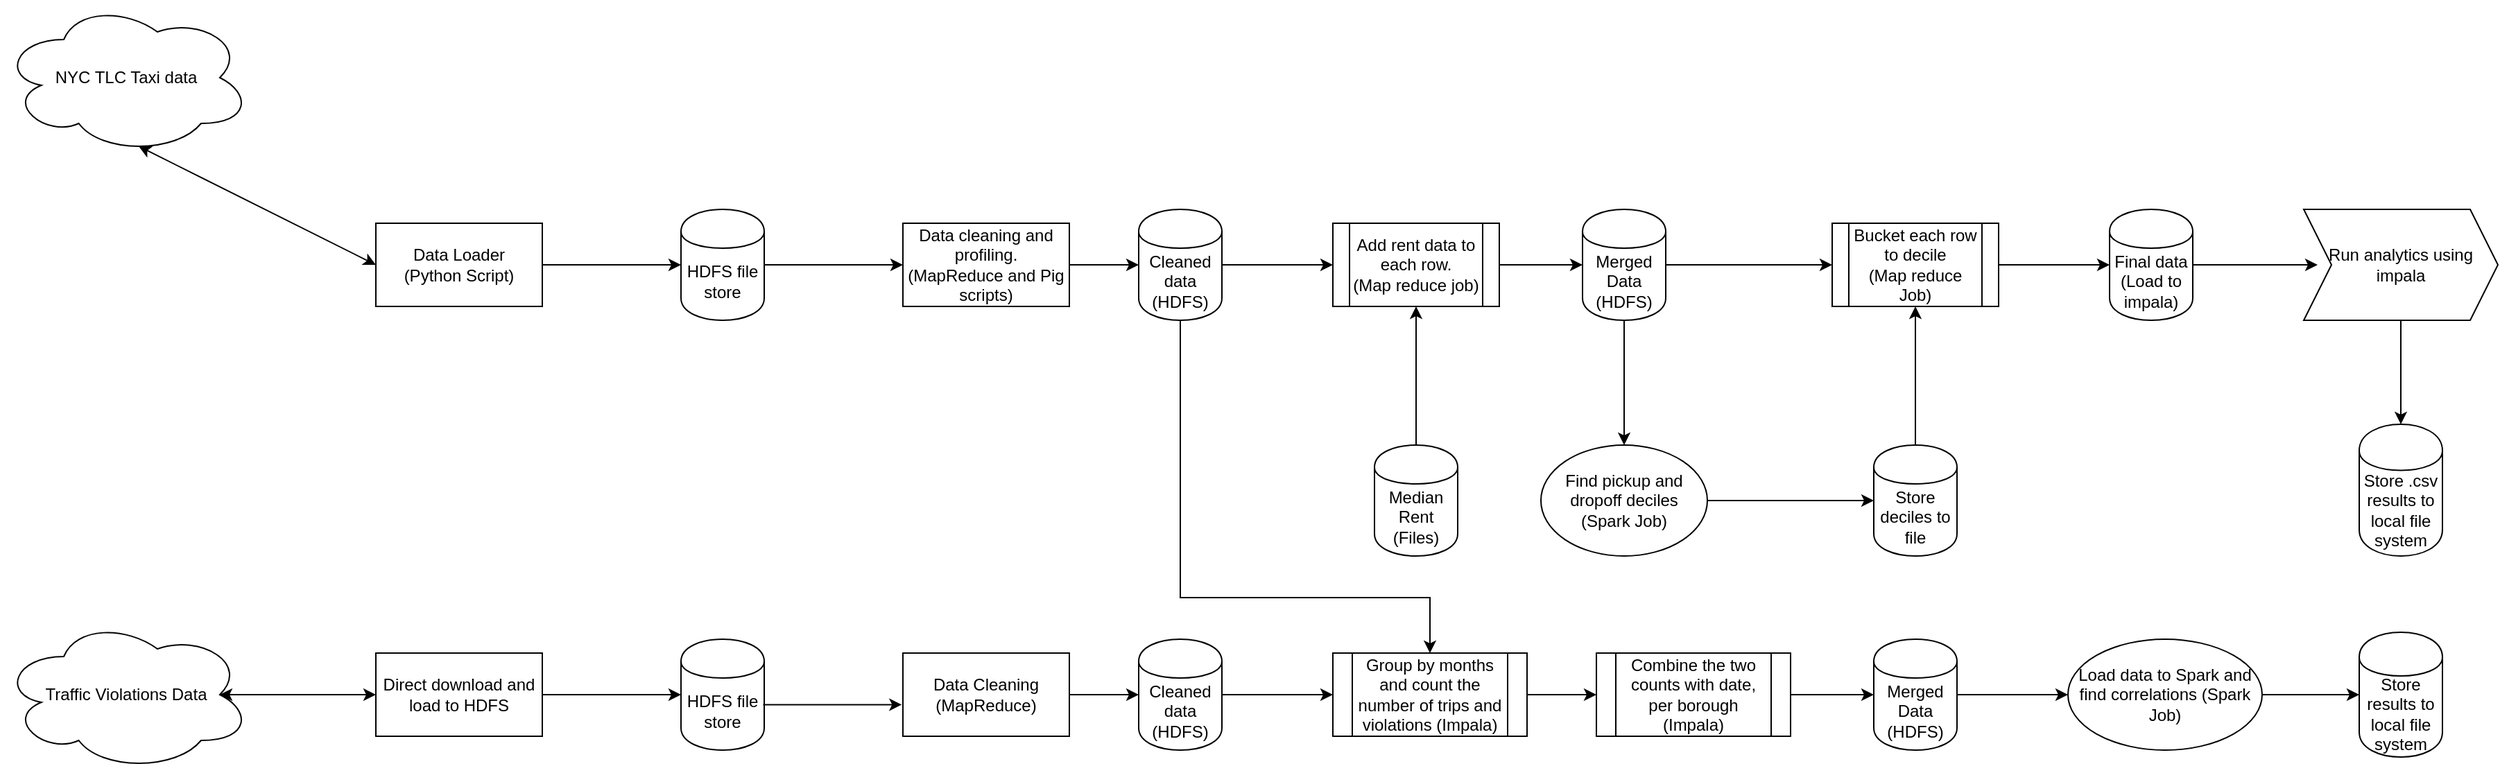 <mxfile version="12.3.8" type="device" pages="1"><diagram id="qi_vWtlru2D4uMxHamwi" name="Page-1"><mxGraphModel dx="1038" dy="568" grid="1" gridSize="10" guides="1" tooltips="1" connect="1" arrows="1" fold="1" page="1" pageScale="1" pageWidth="850" pageHeight="1100" math="0" shadow="0"><root><mxCell id="0"/><mxCell id="1" parent="0"/><mxCell id="cE6YIPOW80vuLfWflALk-1" value="NYC TLC Taxi data" style="ellipse;shape=cloud;whiteSpace=wrap;html=1;" parent="1" vertex="1"><mxGeometry x="20" y="20" width="180" height="110" as="geometry"/></mxCell><mxCell id="cE6YIPOW80vuLfWflALk-2" value="&lt;div&gt;Data Loader&lt;/div&gt;&lt;div&gt;(Python Script)&lt;br&gt;&lt;/div&gt;" style="rounded=0;whiteSpace=wrap;html=1;" parent="1" vertex="1"><mxGeometry x="290" y="180" width="120" height="60" as="geometry"/></mxCell><mxCell id="cE6YIPOW80vuLfWflALk-3" value="" style="endArrow=classic;startArrow=classic;html=1;entryX=0.55;entryY=0.95;entryDx=0;entryDy=0;entryPerimeter=0;exitX=0;exitY=0.5;exitDx=0;exitDy=0;" parent="1" source="cE6YIPOW80vuLfWflALk-2" target="cE6YIPOW80vuLfWflALk-1" edge="1"><mxGeometry width="50" height="50" relative="1" as="geometry"><mxPoint x="20" y="310" as="sourcePoint"/><mxPoint x="70" y="260" as="targetPoint"/></mxGeometry></mxCell><mxCell id="cE6YIPOW80vuLfWflALk-4" value="HDFS file store" style="shape=cylinder;whiteSpace=wrap;html=1;boundedLbl=1;backgroundOutline=1;" parent="1" vertex="1"><mxGeometry x="510" y="170" width="60" height="80" as="geometry"/></mxCell><mxCell id="cE6YIPOW80vuLfWflALk-5" value="" style="endArrow=classic;html=1;entryX=0;entryY=0.5;entryDx=0;entryDy=0;exitX=1;exitY=0.5;exitDx=0;exitDy=0;" parent="1" source="cE6YIPOW80vuLfWflALk-2" target="cE6YIPOW80vuLfWflALk-4" edge="1"><mxGeometry width="50" height="50" relative="1" as="geometry"><mxPoint x="20" y="320" as="sourcePoint"/><mxPoint x="70" y="270" as="targetPoint"/></mxGeometry></mxCell><mxCell id="cE6YIPOW80vuLfWflALk-8" value="&lt;div&gt;Data cleaning and profiling.&lt;/div&gt;&lt;div&gt;(MapReduce and Pig scripts)&lt;br&gt;&lt;/div&gt;" style="rounded=0;whiteSpace=wrap;html=1;" parent="1" vertex="1"><mxGeometry x="670" y="180" width="120" height="60" as="geometry"/></mxCell><mxCell id="cE6YIPOW80vuLfWflALk-9" value="" style="endArrow=classic;html=1;entryX=0;entryY=0.5;entryDx=0;entryDy=0;exitX=1;exitY=0.5;exitDx=0;exitDy=0;" parent="1" source="cE6YIPOW80vuLfWflALk-4" target="cE6YIPOW80vuLfWflALk-8" edge="1"><mxGeometry width="50" height="50" relative="1" as="geometry"><mxPoint x="20" y="460" as="sourcePoint"/><mxPoint x="70" y="410" as="targetPoint"/></mxGeometry></mxCell><mxCell id="48wcuVUKU8tpHKZtPr_P-12" style="edgeStyle=orthogonalEdgeStyle;rounded=0;orthogonalLoop=1;jettySize=auto;html=1;exitX=0.5;exitY=1;exitDx=0;exitDy=0;entryX=0.5;entryY=0;entryDx=0;entryDy=0;" edge="1" parent="1" source="cE6YIPOW80vuLfWflALk-10" target="48wcuVUKU8tpHKZtPr_P-10"><mxGeometry relative="1" as="geometry"><mxPoint x="980" y="500" as="targetPoint"/><Array as="points"><mxPoint x="870" y="450"/><mxPoint x="1050" y="450"/></Array></mxGeometry></mxCell><mxCell id="cE6YIPOW80vuLfWflALk-10" value="&lt;div&gt;Cleaned data&lt;/div&gt;&lt;div&gt;(HDFS)&lt;br&gt;&lt;/div&gt;" style="shape=cylinder;whiteSpace=wrap;html=1;boundedLbl=1;backgroundOutline=1;" parent="1" vertex="1"><mxGeometry x="840" y="170" width="60" height="80" as="geometry"/></mxCell><mxCell id="cE6YIPOW80vuLfWflALk-11" value="" style="endArrow=classic;html=1;entryX=0;entryY=0.5;entryDx=0;entryDy=0;exitX=1;exitY=0.5;exitDx=0;exitDy=0;" parent="1" source="cE6YIPOW80vuLfWflALk-8" target="cE6YIPOW80vuLfWflALk-10" edge="1"><mxGeometry width="50" height="50" relative="1" as="geometry"><mxPoint x="320" y="460" as="sourcePoint"/><mxPoint x="370" y="410" as="targetPoint"/></mxGeometry></mxCell><mxCell id="cE6YIPOW80vuLfWflALk-12" value="&lt;div&gt;Median Rent&lt;/div&gt;&lt;div&gt;(Files)&lt;br&gt;&lt;/div&gt;" style="shape=cylinder;whiteSpace=wrap;html=1;boundedLbl=1;backgroundOutline=1;" parent="1" vertex="1"><mxGeometry x="1010" y="340" width="60" height="80" as="geometry"/></mxCell><mxCell id="cE6YIPOW80vuLfWflALk-13" value="&lt;div&gt;Add rent data to each row.&lt;/div&gt;&lt;div&gt;(Map reduce job)&lt;br&gt;&lt;/div&gt;" style="shape=process;whiteSpace=wrap;html=1;backgroundOutline=1;" parent="1" vertex="1"><mxGeometry x="980" y="180" width="120" height="60" as="geometry"/></mxCell><mxCell id="cE6YIPOW80vuLfWflALk-14" value="" style="endArrow=classic;html=1;entryX=0;entryY=0.5;entryDx=0;entryDy=0;exitX=1;exitY=0.5;exitDx=0;exitDy=0;" parent="1" source="cE6YIPOW80vuLfWflALk-10" target="cE6YIPOW80vuLfWflALk-13" edge="1"><mxGeometry width="50" height="50" relative="1" as="geometry"><mxPoint x="390" y="490" as="sourcePoint"/><mxPoint x="440" y="440" as="targetPoint"/></mxGeometry></mxCell><mxCell id="cE6YIPOW80vuLfWflALk-15" value="" style="endArrow=classic;html=1;entryX=0.5;entryY=1;entryDx=0;entryDy=0;" parent="1" source="cE6YIPOW80vuLfWflALk-12" target="cE6YIPOW80vuLfWflALk-13" edge="1"><mxGeometry width="50" height="50" relative="1" as="geometry"><mxPoint x="390" y="490" as="sourcePoint"/><mxPoint x="440" y="440" as="targetPoint"/></mxGeometry></mxCell><mxCell id="cE6YIPOW80vuLfWflALk-16" value="" style="endArrow=classic;html=1;exitX=1;exitY=0.5;exitDx=0;exitDy=0;" parent="1" source="cE6YIPOW80vuLfWflALk-13" target="cE6YIPOW80vuLfWflALk-17" edge="1"><mxGeometry width="50" height="50" relative="1" as="geometry"><mxPoint x="590" y="490" as="sourcePoint"/><mxPoint x="1190" y="210" as="targetPoint"/></mxGeometry></mxCell><mxCell id="cE6YIPOW80vuLfWflALk-17" value="&lt;div&gt;Merged Data&lt;/div&gt;&lt;div&gt;(HDFS)&lt;br&gt;&lt;/div&gt;" style="shape=cylinder;whiteSpace=wrap;html=1;boundedLbl=1;backgroundOutline=1;" parent="1" vertex="1"><mxGeometry x="1160" y="170" width="60" height="80" as="geometry"/></mxCell><mxCell id="cE6YIPOW80vuLfWflALk-19" value="" style="endArrow=classic;html=1;exitX=0.5;exitY=1;exitDx=0;exitDy=0;" parent="1" source="cE6YIPOW80vuLfWflALk-17" target="cE6YIPOW80vuLfWflALk-20" edge="1"><mxGeometry width="50" height="50" relative="1" as="geometry"><mxPoint x="630" y="490" as="sourcePoint"/><mxPoint x="1190" y="330" as="targetPoint"/></mxGeometry></mxCell><mxCell id="cE6YIPOW80vuLfWflALk-20" value="&lt;div&gt;Find pickup and dropoff deciles&lt;/div&gt;&lt;div&gt;(Spark Job)&lt;br&gt;&lt;/div&gt;" style="ellipse;whiteSpace=wrap;html=1;" parent="1" vertex="1"><mxGeometry x="1130" y="340" width="120" height="80" as="geometry"/></mxCell><mxCell id="cE6YIPOW80vuLfWflALk-21" value="" style="endArrow=classic;html=1;exitX=1;exitY=0.5;exitDx=0;exitDy=0;" parent="1" source="cE6YIPOW80vuLfWflALk-20" target="cE6YIPOW80vuLfWflALk-22" edge="1"><mxGeometry width="50" height="50" relative="1" as="geometry"><mxPoint x="630" y="490" as="sourcePoint"/><mxPoint x="1350" y="380" as="targetPoint"/></mxGeometry></mxCell><mxCell id="cE6YIPOW80vuLfWflALk-22" value="Store deciles to file" style="shape=cylinder;whiteSpace=wrap;html=1;boundedLbl=1;backgroundOutline=1;" parent="1" vertex="1"><mxGeometry x="1370" y="340" width="60" height="80" as="geometry"/></mxCell><mxCell id="cE6YIPOW80vuLfWflALk-23" value="&lt;div&gt;Bucket each row to decile&lt;/div&gt;&lt;div&gt;(Map reduce Job)&lt;br&gt;&lt;/div&gt;" style="shape=process;whiteSpace=wrap;html=1;backgroundOutline=1;" parent="1" vertex="1"><mxGeometry x="1340" y="180" width="120" height="60" as="geometry"/></mxCell><mxCell id="cE6YIPOW80vuLfWflALk-24" value="" style="endArrow=classic;html=1;entryX=0;entryY=0.5;entryDx=0;entryDy=0;exitX=1;exitY=0.5;exitDx=0;exitDy=0;" parent="1" source="cE6YIPOW80vuLfWflALk-17" target="cE6YIPOW80vuLfWflALk-23" edge="1"><mxGeometry width="50" height="50" relative="1" as="geometry"><mxPoint x="630" y="490" as="sourcePoint"/><mxPoint x="680" y="440" as="targetPoint"/></mxGeometry></mxCell><mxCell id="cE6YIPOW80vuLfWflALk-25" value="" style="endArrow=classic;html=1;entryX=0.5;entryY=1;entryDx=0;entryDy=0;" parent="1" source="cE6YIPOW80vuLfWflALk-22" target="cE6YIPOW80vuLfWflALk-23" edge="1"><mxGeometry width="50" height="50" relative="1" as="geometry"><mxPoint x="1230" y="220" as="sourcePoint"/><mxPoint x="1330" y="220" as="targetPoint"/></mxGeometry></mxCell><mxCell id="cE6YIPOW80vuLfWflALk-26" value="" style="endArrow=classic;html=1;exitX=1;exitY=0.5;exitDx=0;exitDy=0;" parent="1" source="cE6YIPOW80vuLfWflALk-23" target="cE6YIPOW80vuLfWflALk-27" edge="1"><mxGeometry width="50" height="50" relative="1" as="geometry"><mxPoint x="1070" y="490" as="sourcePoint"/><mxPoint x="1560" y="210" as="targetPoint"/></mxGeometry></mxCell><mxCell id="cE6YIPOW80vuLfWflALk-27" value="&lt;div&gt;Final data&lt;/div&gt;&lt;div&gt;(Load to impala)&lt;br&gt;&lt;/div&gt;" style="shape=cylinder;whiteSpace=wrap;html=1;boundedLbl=1;backgroundOutline=1;" parent="1" vertex="1"><mxGeometry x="1540" y="170" width="60" height="80" as="geometry"/></mxCell><mxCell id="cE6YIPOW80vuLfWflALk-28" value="Run analytics using impala" style="shape=step;perimeter=stepPerimeter;whiteSpace=wrap;html=1;fixedSize=1;" parent="1" vertex="1"><mxGeometry x="1680" y="170" width="140" height="80" as="geometry"/></mxCell><mxCell id="cE6YIPOW80vuLfWflALk-29" value="" style="endArrow=classic;html=1;exitX=1;exitY=0.5;exitDx=0;exitDy=0;" parent="1" source="cE6YIPOW80vuLfWflALk-27" edge="1"><mxGeometry width="50" height="50" relative="1" as="geometry"><mxPoint x="1070" y="490" as="sourcePoint"/><mxPoint x="1690" y="210" as="targetPoint"/></mxGeometry></mxCell><mxCell id="cE6YIPOW80vuLfWflALk-30" value="" style="endArrow=classic;html=1;exitX=0.5;exitY=1;exitDx=0;exitDy=0;" parent="1" source="cE6YIPOW80vuLfWflALk-28" target="cE6YIPOW80vuLfWflALk-31" edge="1"><mxGeometry width="50" height="50" relative="1" as="geometry"><mxPoint x="1070" y="490" as="sourcePoint"/><mxPoint x="1750" y="340" as="targetPoint"/></mxGeometry></mxCell><mxCell id="cE6YIPOW80vuLfWflALk-31" value="Store .csv results to local file system" style="shape=cylinder;whiteSpace=wrap;html=1;boundedLbl=1;backgroundOutline=1;" parent="1" vertex="1"><mxGeometry x="1720" y="325" width="60" height="95" as="geometry"/></mxCell><mxCell id="48wcuVUKU8tpHKZtPr_P-1" value="Traffic Violations Data" style="ellipse;shape=cloud;whiteSpace=wrap;html=1;" vertex="1" parent="1"><mxGeometry x="20" y="465" width="180" height="110" as="geometry"/></mxCell><mxCell id="48wcuVUKU8tpHKZtPr_P-2" value="Direct download and load to HDFS" style="rounded=0;whiteSpace=wrap;html=1;" vertex="1" parent="1"><mxGeometry x="290" y="490" width="120" height="60" as="geometry"/></mxCell><mxCell id="48wcuVUKU8tpHKZtPr_P-3" value="" style="endArrow=classic;startArrow=classic;html=1;entryX=0.875;entryY=0.5;entryDx=0;entryDy=0;entryPerimeter=0;exitX=0;exitY=0.5;exitDx=0;exitDy=0;" edge="1" parent="1" source="48wcuVUKU8tpHKZtPr_P-2" target="48wcuVUKU8tpHKZtPr_P-1"><mxGeometry width="50" height="50" relative="1" as="geometry"><mxPoint x="300" y="220" as="sourcePoint"/><mxPoint x="129" y="134.5" as="targetPoint"/><Array as="points"/></mxGeometry></mxCell><mxCell id="48wcuVUKU8tpHKZtPr_P-4" value="HDFS file store" style="shape=cylinder;whiteSpace=wrap;html=1;boundedLbl=1;backgroundOutline=1;" vertex="1" parent="1"><mxGeometry x="510" y="480" width="60" height="80" as="geometry"/></mxCell><mxCell id="48wcuVUKU8tpHKZtPr_P-5" value="" style="endArrow=classic;html=1;entryX=0;entryY=0.5;entryDx=0;entryDy=0;exitX=1;exitY=0.5;exitDx=0;exitDy=0;" edge="1" parent="1" source="48wcuVUKU8tpHKZtPr_P-2" target="48wcuVUKU8tpHKZtPr_P-4"><mxGeometry width="50" height="50" relative="1" as="geometry"><mxPoint x="420" y="220" as="sourcePoint"/><mxPoint x="520" y="220" as="targetPoint"/></mxGeometry></mxCell><mxCell id="48wcuVUKU8tpHKZtPr_P-6" value="&lt;div&gt;Data Cleaning (MapReduce)&lt;/div&gt;" style="rounded=0;whiteSpace=wrap;html=1;" vertex="1" parent="1"><mxGeometry x="670" y="490" width="120" height="60" as="geometry"/></mxCell><mxCell id="48wcuVUKU8tpHKZtPr_P-7" value="" style="endArrow=classic;html=1;entryX=-0.007;entryY=0.62;entryDx=0;entryDy=0;exitX=0.987;exitY=0.59;exitDx=0;exitDy=0;exitPerimeter=0;entryPerimeter=0;" edge="1" parent="1" source="48wcuVUKU8tpHKZtPr_P-4" target="48wcuVUKU8tpHKZtPr_P-6"><mxGeometry width="50" height="50" relative="1" as="geometry"><mxPoint x="580" y="220" as="sourcePoint"/><mxPoint x="680" y="220" as="targetPoint"/></mxGeometry></mxCell><mxCell id="48wcuVUKU8tpHKZtPr_P-11" style="edgeStyle=orthogonalEdgeStyle;rounded=0;orthogonalLoop=1;jettySize=auto;html=1;exitX=1;exitY=0.5;exitDx=0;exitDy=0;entryX=0;entryY=0.5;entryDx=0;entryDy=0;" edge="1" parent="1" source="48wcuVUKU8tpHKZtPr_P-8" target="48wcuVUKU8tpHKZtPr_P-10"><mxGeometry relative="1" as="geometry"/></mxCell><mxCell id="48wcuVUKU8tpHKZtPr_P-8" value="&lt;div&gt;Cleaned data&lt;/div&gt;&lt;div&gt;(HDFS)&lt;br&gt;&lt;/div&gt;" style="shape=cylinder;whiteSpace=wrap;html=1;boundedLbl=1;backgroundOutline=1;" vertex="1" parent="1"><mxGeometry x="840" y="480" width="60" height="80" as="geometry"/></mxCell><mxCell id="48wcuVUKU8tpHKZtPr_P-9" value="" style="endArrow=classic;html=1;entryX=0;entryY=0.5;entryDx=0;entryDy=0;exitX=1;exitY=0.5;exitDx=0;exitDy=0;" edge="1" parent="1" source="48wcuVUKU8tpHKZtPr_P-6" target="48wcuVUKU8tpHKZtPr_P-8"><mxGeometry width="50" height="50" relative="1" as="geometry"><mxPoint x="800" y="220" as="sourcePoint"/><mxPoint x="850" y="220" as="targetPoint"/></mxGeometry></mxCell><mxCell id="48wcuVUKU8tpHKZtPr_P-14" value="" style="edgeStyle=orthogonalEdgeStyle;rounded=0;orthogonalLoop=1;jettySize=auto;html=1;" edge="1" parent="1" source="48wcuVUKU8tpHKZtPr_P-10" target="48wcuVUKU8tpHKZtPr_P-13"><mxGeometry relative="1" as="geometry"/></mxCell><mxCell id="48wcuVUKU8tpHKZtPr_P-10" value="Group by months and count the number of trips and violations (Impala)" style="shape=process;whiteSpace=wrap;html=1;backgroundOutline=1;" vertex="1" parent="1"><mxGeometry x="980" y="490" width="140" height="60" as="geometry"/></mxCell><mxCell id="48wcuVUKU8tpHKZtPr_P-16" value="" style="edgeStyle=orthogonalEdgeStyle;rounded=0;orthogonalLoop=1;jettySize=auto;html=1;" edge="1" parent="1" source="48wcuVUKU8tpHKZtPr_P-13" target="48wcuVUKU8tpHKZtPr_P-15"><mxGeometry relative="1" as="geometry"/></mxCell><mxCell id="48wcuVUKU8tpHKZtPr_P-13" value="Combine the two counts with date, per borough (Impala)" style="shape=process;whiteSpace=wrap;html=1;backgroundOutline=1;" vertex="1" parent="1"><mxGeometry x="1170" y="490" width="140" height="60" as="geometry"/></mxCell><mxCell id="48wcuVUKU8tpHKZtPr_P-18" value="" style="edgeStyle=orthogonalEdgeStyle;rounded=0;orthogonalLoop=1;jettySize=auto;html=1;" edge="1" parent="1" source="48wcuVUKU8tpHKZtPr_P-15" target="48wcuVUKU8tpHKZtPr_P-17"><mxGeometry relative="1" as="geometry"/></mxCell><mxCell id="48wcuVUKU8tpHKZtPr_P-15" value="&lt;div&gt;Merged Data&lt;/div&gt;&lt;div&gt;(HDFS)&lt;br&gt;&lt;/div&gt;" style="shape=cylinder;whiteSpace=wrap;html=1;boundedLbl=1;backgroundOutline=1;" vertex="1" parent="1"><mxGeometry x="1370" y="480" width="60" height="80" as="geometry"/></mxCell><mxCell id="48wcuVUKU8tpHKZtPr_P-20" value="" style="edgeStyle=orthogonalEdgeStyle;rounded=0;orthogonalLoop=1;jettySize=auto;html=1;" edge="1" parent="1" source="48wcuVUKU8tpHKZtPr_P-17" target="48wcuVUKU8tpHKZtPr_P-19"><mxGeometry relative="1" as="geometry"/></mxCell><mxCell id="48wcuVUKU8tpHKZtPr_P-17" value="Load data to Spark and find correlations (Spark Job)" style="ellipse;whiteSpace=wrap;html=1;" vertex="1" parent="1"><mxGeometry x="1510" y="480" width="140" height="80" as="geometry"/></mxCell><mxCell id="48wcuVUKU8tpHKZtPr_P-19" value="Store results to local file system" style="shape=cylinder;whiteSpace=wrap;html=1;boundedLbl=1;backgroundOutline=1;" vertex="1" parent="1"><mxGeometry x="1720" y="475" width="60" height="90" as="geometry"/></mxCell></root></mxGraphModel></diagram></mxfile>